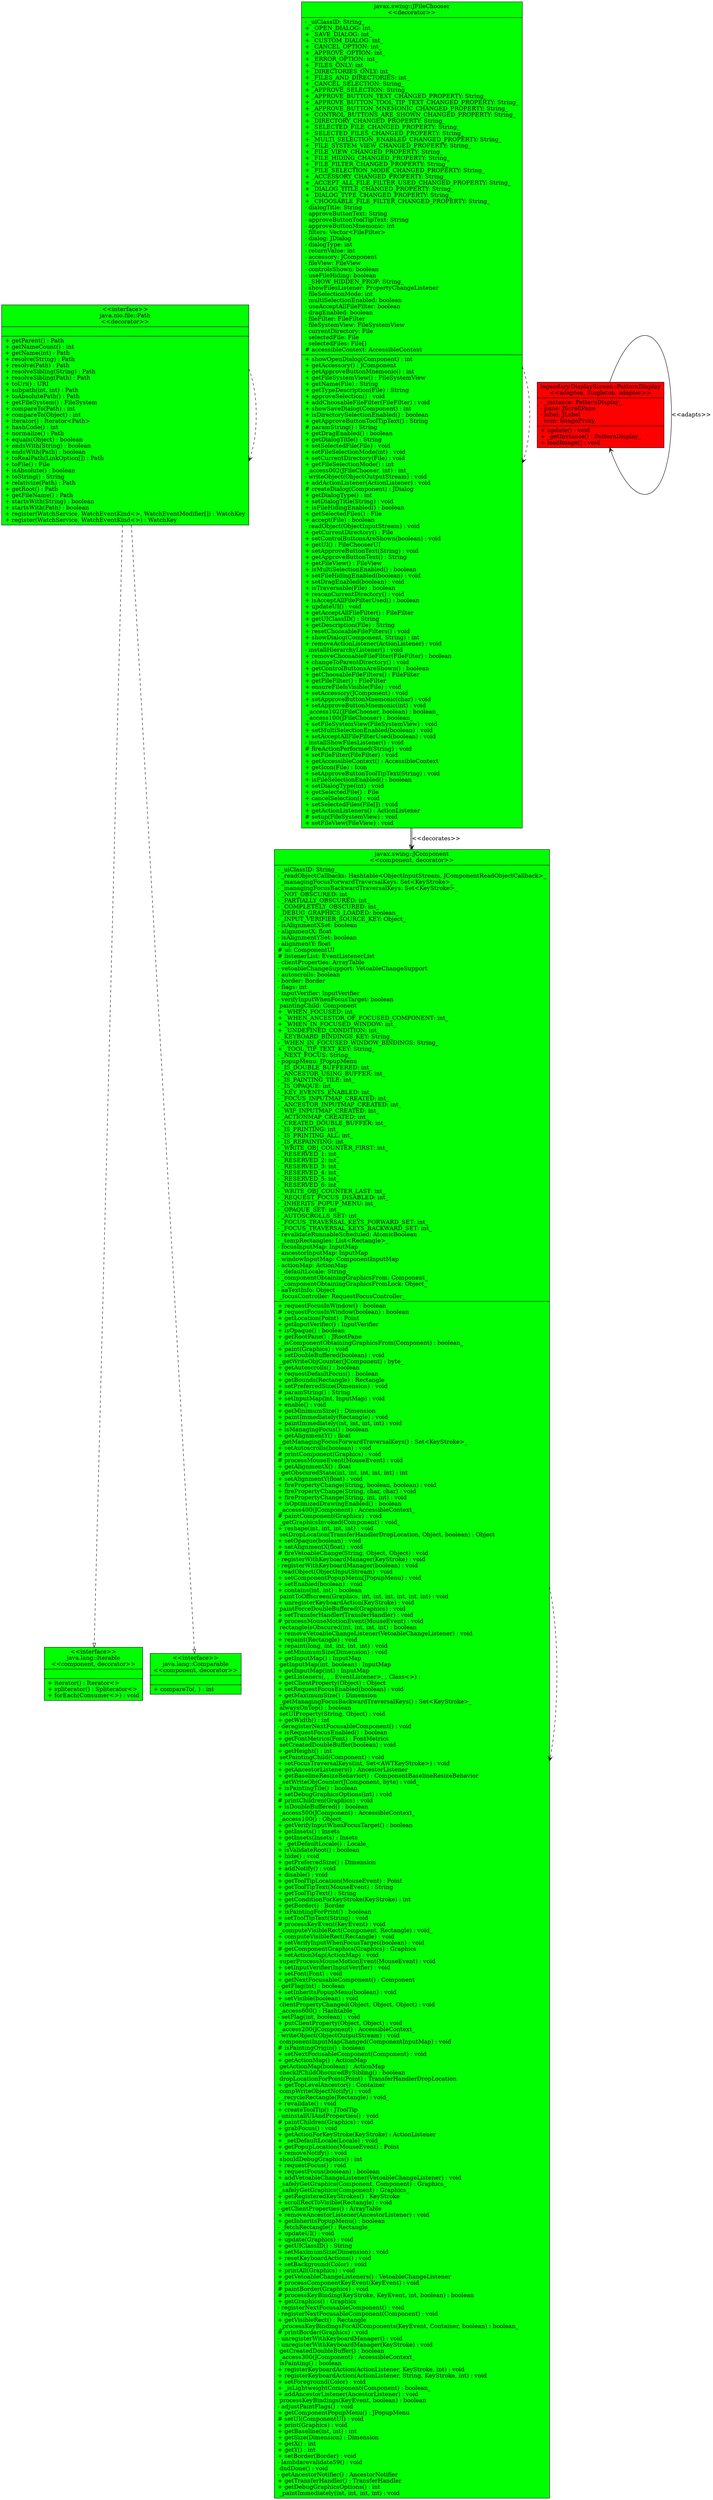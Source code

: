 digraph G{
	node [shape = "record"]
javalangIterable [
	label = "{\<\<interface\>\>\njava.lang::Iterable\n\<\<component, decorator\>\>|
	|
	+ iterator() : Iterator\<\>\l
	+ spliterator() : Spliterator\<\>\l
	+ forEach(Consumer\<\>) : void\l
	}"
	style = "filled"
fillcolor = "green"]
javaxswingJFileChooser [
	label = "{javax.swing::JFileChooser\n\<\<decorator\>\>|
	- _uiClassID: String_\l
	+ _OPEN_DIALOG: int_\l
	+ _SAVE_DIALOG: int_\l
	+ _CUSTOM_DIALOG: int_\l
	+ _CANCEL_OPTION: int_\l
	+ _APPROVE_OPTION: int_\l
	+ _ERROR_OPTION: int_\l
	+ _FILES_ONLY: int_\l
	+ _DIRECTORIES_ONLY: int_\l
	+ _FILES_AND_DIRECTORIES: int_\l
	+ _CANCEL_SELECTION: String_\l
	+ _APPROVE_SELECTION: String_\l
	+ _APPROVE_BUTTON_TEXT_CHANGED_PROPERTY: String_\l
	+ _APPROVE_BUTTON_TOOL_TIP_TEXT_CHANGED_PROPERTY: String_\l
	+ _APPROVE_BUTTON_MNEMONIC_CHANGED_PROPERTY: String_\l
	+ _CONTROL_BUTTONS_ARE_SHOWN_CHANGED_PROPERTY: String_\l
	+ _DIRECTORY_CHANGED_PROPERTY: String_\l
	+ _SELECTED_FILE_CHANGED_PROPERTY: String_\l
	+ _SELECTED_FILES_CHANGED_PROPERTY: String_\l
	+ _MULTI_SELECTION_ENABLED_CHANGED_PROPERTY: String_\l
	+ _FILE_SYSTEM_VIEW_CHANGED_PROPERTY: String_\l
	+ _FILE_VIEW_CHANGED_PROPERTY: String_\l
	+ _FILE_HIDING_CHANGED_PROPERTY: String_\l
	+ _FILE_FILTER_CHANGED_PROPERTY: String_\l
	+ _FILE_SELECTION_MODE_CHANGED_PROPERTY: String_\l
	+ _ACCESSORY_CHANGED_PROPERTY: String_\l
	+ _ACCEPT_ALL_FILE_FILTER_USED_CHANGED_PROPERTY: String_\l
	+ _DIALOG_TITLE_CHANGED_PROPERTY: String_\l
	+ _DIALOG_TYPE_CHANGED_PROPERTY: String_\l
	+ _CHOOSABLE_FILE_FILTER_CHANGED_PROPERTY: String_\l
	- dialogTitle: String\l
	- approveButtonText: String\l
	- approveButtonToolTipText: String\l
	- approveButtonMnemonic: int\l
	- filters: Vector\<FileFilter\>\l
	- dialog: JDialog\l
	- dialogType: int\l
	- returnValue: int\l
	- accessory: JComponent\l
	- fileView: FileView\l
	- controlsShown: boolean\l
	- useFileHiding: boolean\l
	- _SHOW_HIDDEN_PROP: String_\l
	- showFilesListener: PropertyChangeListener\l
	- fileSelectionMode: int\l
	- multiSelectionEnabled: boolean\l
	- useAcceptAllFileFilter: boolean\l
	- dragEnabled: boolean\l
	- fileFilter: FileFilter\l
	- fileSystemView: FileSystemView\l
	- currentDirectory: File\l
	- selectedFile: File\l
	- selectedFiles: File[]\l
	# accessibleContext: AccessibleContext\l
	|
	+ showOpenDialog(Component) : int\l
	+ getAccessory() : JComponent\l
	+ getApproveButtonMnemonic() : int\l
	+ getFileSystemView() : FileSystemView\l
	+ getName(File) : String\l
	+ getTypeDescription(File) : String\l
	+ approveSelection() : void\l
	+ addChoosableFileFilter(FileFilter) : void\l
	+ showSaveDialog(Component) : int\l
	+ isDirectorySelectionEnabled() : boolean\l
	+ getApproveButtonToolTipText() : String\l
	# paramString() : String\l
	+ getDragEnabled() : boolean\l
	+ getDialogTitle() : String\l
	+ setSelectedFile(File) : void\l
	+ setFileSelectionMode(int) : void\l
	+ setCurrentDirectory(File) : void\l
	+ getFileSelectionMode() : int\l
	 _access002(JFileChooser, int) : int_\l
	- writeObject(ObjectOutputStream) : void\l
	+ addActionListener(ActionListener) : void\l
	# createDialog(Component) : JDialog\l
	+ getDialogType() : int\l
	+ setDialogTitle(String) : void\l
	+ isFileHidingEnabled() : boolean\l
	+ getSelectedFiles() : File\l
	+ accept(File) : boolean\l
	- readObject(ObjectInputStream) : void\l
	+ getCurrentDirectory() : File\l
	+ setControlButtonsAreShown(boolean) : void\l
	+ getUI() : FileChooserUI\l
	+ setApproveButtonText(String) : void\l
	+ getApproveButtonText() : String\l
	+ getFileView() : FileView\l
	+ isMultiSelectionEnabled() : boolean\l
	+ setFileHidingEnabled(boolean) : void\l
	+ setDragEnabled(boolean) : void\l
	+ isTraversable(File) : boolean\l
	+ rescanCurrentDirectory() : void\l
	+ isAcceptAllFileFilterUsed() : boolean\l
	+ updateUI() : void\l
	+ getAcceptAllFileFilter() : FileFilter\l
	+ getUIClassID() : String\l
	+ getDescription(File) : String\l
	+ resetChoosableFileFilters() : void\l
	+ showDialog(Component, String) : int\l
	+ removeActionListener(ActionListener) : void\l
	- installHierarchyListener() : void\l
	+ removeChoosableFileFilter(FileFilter) : boolean\l
	+ changeToParentDirectory() : void\l
	+ getControlButtonsAreShown() : boolean\l
	+ getChoosableFileFilters() : FileFilter\l
	+ getFileFilter() : FileFilter\l
	+ ensureFileIsVisible(File) : void\l
	+ setAccessory(JComponent) : void\l
	+ setApproveButtonMnemonic(char) : void\l
	+ setApproveButtonMnemonic(int) : void\l
	 _access102(JFileChooser, boolean) : boolean_\l
	 _access100(JFileChooser) : boolean_\l
	+ setFileSystemView(FileSystemView) : void\l
	+ setMultiSelectionEnabled(boolean) : void\l
	+ setAcceptAllFileFilterUsed(boolean) : void\l
	- installShowFilesListener() : void\l
	# fireActionPerformed(String) : void\l
	+ setFileFilter(FileFilter) : void\l
	+ getAccessibleContext() : AccessibleContext\l
	+ getIcon(File) : Icon\l
	+ setApproveButtonToolTipText(String) : void\l
	+ isFileSelectionEnabled() : boolean\l
	+ setDialogType(int) : void\l
	+ getSelectedFile() : File\l
	+ cancelSelection() : void\l
	+ setSelectedFiles(File[]) : void\l
	+ getActionListeners() : ActionListener\l
	# setup(FileSystemView) : void\l
	+ setFileView(FileView) : void\l
	}"
	style = "filled"
fillcolor = "green"]
javaxswingJComponent [
	label = "{javax.swing::JComponent\n\<\<component, decorator\>\>|
	- _uiClassID: String_\l
	- _readObjectCallbacks: Hashtable\<ObjectInputStream, JComponentReadObjectCallback\>_\l
	- _managingFocusForwardTraversalKeys: Set\<KeyStroke\>_\l
	- _managingFocusBackwardTraversalKeys: Set\<KeyStroke\>_\l
	- _NOT_OBSCURED: int_\l
	- _PARTIALLY_OBSCURED: int_\l
	- _COMPLETELY_OBSCURED: int_\l
	 _DEBUG_GRAPHICS_LOADED: boolean_\l
	- _INPUT_VERIFIER_SOURCE_KEY: Object_\l
	- isAlignmentXSet: boolean\l
	- alignmentX: float\l
	- isAlignmentYSet: boolean\l
	- alignmentY: float\l
	# ui: ComponentUI\l
	# listenerList: EventListenerList\l
	- clientProperties: ArrayTable\l
	- vetoableChangeSupport: VetoableChangeSupport\l
	- autoscrolls: boolean\l
	- border: Border\l
	- flags: int\l
	- inputVerifier: InputVerifier\l
	- verifyInputWhenFocusTarget: boolean\l
	 paintingChild: Component\l
	+ _WHEN_FOCUSED: int_\l
	+ _WHEN_ANCESTOR_OF_FOCUSED_COMPONENT: int_\l
	+ _WHEN_IN_FOCUSED_WINDOW: int_\l
	+ _UNDEFINED_CONDITION: int_\l
	- _KEYBOARD_BINDINGS_KEY: String_\l
	- _WHEN_IN_FOCUSED_WINDOW_BINDINGS: String_\l
	+ _TOOL_TIP_TEXT_KEY: String_\l
	- _NEXT_FOCUS: String_\l
	- popupMenu: JPopupMenu\l
	- _IS_DOUBLE_BUFFERED: int_\l
	- _ANCESTOR_USING_BUFFER: int_\l
	- _IS_PAINTING_TILE: int_\l
	- _IS_OPAQUE: int_\l
	- _KEY_EVENTS_ENABLED: int_\l
	- _FOCUS_INPUTMAP_CREATED: int_\l
	- _ANCESTOR_INPUTMAP_CREATED: int_\l
	- _WIF_INPUTMAP_CREATED: int_\l
	- _ACTIONMAP_CREATED: int_\l
	- _CREATED_DOUBLE_BUFFER: int_\l
	- _IS_PRINTING: int_\l
	- _IS_PRINTING_ALL: int_\l
	- _IS_REPAINTING: int_\l
	- _WRITE_OBJ_COUNTER_FIRST: int_\l
	- _RESERVED_1: int_\l
	- _RESERVED_2: int_\l
	- _RESERVED_3: int_\l
	- _RESERVED_4: int_\l
	- _RESERVED_5: int_\l
	- _RESERVED_6: int_\l
	- _WRITE_OBJ_COUNTER_LAST: int_\l
	- _REQUEST_FOCUS_DISABLED: int_\l
	- _INHERITS_POPUP_MENU: int_\l
	- _OPAQUE_SET: int_\l
	- _AUTOSCROLLS_SET: int_\l
	- _FOCUS_TRAVERSAL_KEYS_FORWARD_SET: int_\l
	- _FOCUS_TRAVERSAL_KEYS_BACKWARD_SET: int_\l
	- revalidateRunnableScheduled: AtomicBoolean\l
	- _tempRectangles: List\<Rectangle\>_\l
	- focusInputMap: InputMap\l
	- ancestorInputMap: InputMap\l
	- windowInputMap: ComponentInputMap\l
	- actionMap: ActionMap\l
	- _defaultLocale: String_\l
	- _componentObtainingGraphicsFrom: Component_\l
	- _componentObtainingGraphicsFromLock: Object_\l
	- aaTextInfo: Object\l
	 _focusController: RequestFocusController_\l
	|
	+ requestFocusInWindow() : boolean\l
	# requestFocusInWindow(boolean) : boolean\l
	+ getLocation(Point) : Point\l
	+ getInputVerifier() : InputVerifier\l
	+ isOpaque() : boolean\l
	+ getRootPane() : JRootPane\l
	- _isComponentObtainingGraphicsFrom(Component) : boolean_\l
	+ paint(Graphics) : void\l
	+ setDoubleBuffered(boolean) : void\l
	 _getWriteObjCounter(JComponent) : byte_\l
	+ getAutoscrolls() : boolean\l
	+ requestDefaultFocus() : boolean\l
	+ getBounds(Rectangle) : Rectangle\l
	+ setPreferredSize(Dimension) : void\l
	# paramString() : String\l
	+ setInputMap(int, InputMap) : void\l
	+ enable() : void\l
	+ getMinimumSize() : Dimension\l
	+ paintImmediately(Rectangle) : void\l
	+ paintImmediately(int, int, int, int) : void\l
	+ isManagingFocus() : boolean\l
	+ getAlignmentY() : float\l
	 _getManagingFocusForwardTraversalKeys() : Set\<KeyStroke\>_\l
	+ setAutoscrolls(boolean) : void\l
	# printComponent(Graphics) : void\l
	# processMouseEvent(MouseEvent) : void\l
	+ getAlignmentX() : float\l
	- getObscuredState(int, int, int, int, int) : int\l
	+ setAlignmentY(float) : void\l
	+ firePropertyChange(String, boolean, boolean) : void\l
	+ firePropertyChange(String, char, char) : void\l
	+ firePropertyChange(String, int, int) : void\l
	+ isOptimizedDrawingEnabled() : boolean\l
	 _access400(JComponent) : AccessibleContext_\l
	# paintComponent(Graphics) : void\l
	 _getGraphicsInvoked(Component) : void_\l
	+ reshape(int, int, int, int) : void\l
	 setDropLocation(TransferHandlerDropLocation, Object, boolean) : Object\l
	+ setOpaque(boolean) : void\l
	+ setAlignmentX(float) : void\l
	# fireVetoableChange(String, Object, Object) : void\l
	- registerWithKeyboardManager(KeyStroke) : void\l
	- registerWithKeyboardManager(boolean) : void\l
	- readObject(ObjectInputStream) : void\l
	+ setComponentPopupMenu(JPopupMenu) : void\l
	+ setEnabled(boolean) : void\l
	+ contains(int, int) : boolean\l
	 paintToOffscreen(Graphics, int, int, int, int, int, int) : void\l
	+ unregisterKeyboardAction(KeyStroke) : void\l
	 paintForceDoubleBuffered(Graphics) : void\l
	+ setTransferHandler(TransferHandler) : void\l
	# processMouseMotionEvent(MouseEvent) : void\l
	 rectangleIsObscured(int, int, int, int) : boolean\l
	+ removeVetoableChangeListener(VetoableChangeListener) : void\l
	+ repaint(Rectangle) : void\l
	+ repaint(long, int, int, int, int) : void\l
	+ setMinimumSize(Dimension) : void\l
	+ getInputMap() : InputMap\l
	 getInputMap(int, boolean) : InputMap\l
	+ getInputMap(int) : InputMap\l
	+ getListeners(, , , EventListener\>, , Class\<\>) : \l
	+ getClientProperty(Object) : Object\l
	+ setRequestFocusEnabled(boolean) : void\l
	+ getMaximumSize() : Dimension\l
	 _getManagingFocusBackwardTraversalKeys() : Set\<KeyStroke\>_\l
	 alwaysOnTop() : boolean\l
	 setUIProperty(String, Object) : void\l
	+ getWidth() : int\l
	- deregisterNextFocusableComponent() : void\l
	+ isRequestFocusEnabled() : boolean\l
	+ getFontMetrics(Font) : FontMetrics\l
	 setCreatedDoubleBuffer(boolean) : void\l
	+ getHeight() : int\l
	 setPaintingChild(Component) : void\l
	+ setFocusTraversalKeys(int, Set\<AWTKeyStroke\>) : void\l
	+ getAncestorListeners() : AncestorListener\l
	+ getBaselineResizeBehavior() : ComponentBaselineResizeBehavior\l
	 _setWriteObjCounter(JComponent, byte) : void_\l
	+ isPaintingTile() : boolean\l
	+ setDebugGraphicsOptions(int) : void\l
	# printChildren(Graphics) : void\l
	+ isDoubleBuffered() : boolean\l
	 _access500(JComponent) : AccessibleContext_\l
	 _access100() : Object_\l
	+ getVerifyInputWhenFocusTarget() : boolean\l
	+ getInsets() : Insets\l
	+ getInsets(Insets) : Insets\l
	+ _getDefaultLocale() : Locale_\l
	+ isValidateRoot() : boolean\l
	+ hide() : void\l
	+ getPreferredSize() : Dimension\l
	+ addNotify() : void\l
	+ disable() : void\l
	+ getToolTipLocation(MouseEvent) : Point\l
	+ getToolTipText(MouseEvent) : String\l
	+ getToolTipText() : String\l
	+ getConditionForKeyStroke(KeyStroke) : int\l
	+ getBorder() : Border\l
	+ isPaintingForPrint() : boolean\l
	+ setToolTipText(String) : void\l
	# processKeyEvent(KeyEvent) : void\l
	 _computeVisibleRect(Component, Rectangle) : void_\l
	+ computeVisibleRect(Rectangle) : void\l
	+ setVerifyInputWhenFocusTarget(boolean) : void\l
	# getComponentGraphics(Graphics) : Graphics\l
	+ setActionMap(ActionMap) : void\l
	 superProcessMouseMotionEvent(MouseEvent) : void\l
	+ setInputVerifier(InputVerifier) : void\l
	+ setFont(Font) : void\l
	+ getNextFocusableComponent() : Component\l
	- getFlag(int) : boolean\l
	+ setInheritsPopupMenu(boolean) : void\l
	+ setVisible(boolean) : void\l
	 clientPropertyChanged(Object, Object, Object) : void\l
	 _access600() : Hashtable_\l
	- setFlag(int, boolean) : void\l
	+ putClientProperty(Object, Object) : void\l
	 _access200(JComponent) : AccessibleContext_\l
	- writeObject(ObjectOutputStream) : void\l
	 componentInputMapChanged(ComponentInputMap) : void\l
	# isPaintingOrigin() : boolean\l
	+ setNextFocusableComponent(Component) : void\l
	+ getActionMap() : ActionMap\l
	 getActionMap(boolean) : ActionMap\l
	 checkIfChildObscuredBySibling() : boolean\l
	 dropLocationForPoint(Point) : TransferHandlerDropLocation\l
	+ getTopLevelAncestor() : Container\l
	 compWriteObjectNotify() : void\l
	- _recycleRectangle(Rectangle) : void_\l
	+ revalidate() : void\l
	+ createToolTip() : JToolTip\l
	- uninstallUIAndProperties() : void\l
	# paintChildren(Graphics) : void\l
	+ grabFocus() : void\l
	+ getActionForKeyStroke(KeyStroke) : ActionListener\l
	+ _setDefaultLocale(Locale) : void_\l
	+ getPopupLocation(MouseEvent) : Point\l
	+ removeNotify() : void\l
	 shouldDebugGraphics() : int\l
	+ requestFocus() : void\l
	+ requestFocus(boolean) : boolean\l
	+ addVetoableChangeListener(VetoableChangeListener) : void\l
	 _safelyGetGraphics(Component, Component) : Graphics_\l
	 _safelyGetGraphics(Component) : Graphics_\l
	+ getRegisteredKeyStrokes() : KeyStroke\l
	+ scrollRectToVisible(Rectangle) : void\l
	- getClientProperties() : ArrayTable\l
	+ removeAncestorListener(AncestorListener) : void\l
	+ getInheritsPopupMenu() : boolean\l
	- _fetchRectangle() : Rectangle_\l
	+ updateUI() : void\l
	+ update(Graphics) : void\l
	+ getUIClassID() : String\l
	+ setMaximumSize(Dimension) : void\l
	+ resetKeyboardActions() : void\l
	+ setBackground(Color) : void\l
	+ printAll(Graphics) : void\l
	+ getVetoableChangeListeners() : VetoableChangeListener\l
	# processComponentKeyEvent(KeyEvent) : void\l
	# paintBorder(Graphics) : void\l
	# processKeyBinding(KeyStroke, KeyEvent, int, boolean) : boolean\l
	+ getGraphics() : Graphics\l
	- registerNextFocusableComponent() : void\l
	- registerNextFocusableComponent(Component) : void\l
	+ getVisibleRect() : Rectangle\l
	 _processKeyBindingsForAllComponents(KeyEvent, Container, boolean) : boolean_\l
	# printBorder(Graphics) : void\l
	- unregisterWithKeyboardManager() : void\l
	- unregisterWithKeyboardManager(KeyStroke) : void\l
	 getCreatedDoubleBuffer() : boolean\l
	 _access300(JComponent) : AccessibleContext_\l
	 isPainting() : boolean\l
	+ registerKeyboardAction(ActionListener, KeyStroke, int) : void\l
	+ registerKeyboardAction(ActionListener, String, KeyStroke, int) : void\l
	+ setForeground(Color) : void\l
	+ _isLightweightComponent(Component) : boolean_\l
	+ addAncestorListener(AncestorListener) : void\l
	 processKeyBindings(KeyEvent, boolean) : boolean\l
	- adjustPaintFlags() : void\l
	+ getComponentPopupMenu() : JPopupMenu\l
	# setUI(ComponentUI) : void\l
	+ print(Graphics) : void\l
	+ getBaseline(int, int) : int\l
	+ getSize(Dimension) : Dimension\l
	+ getX() : int\l
	+ getY() : int\l
	+ setBorder(Border) : void\l
	- lambdarevalidate59() : void\l
	 dndDone() : void\l
	- getAncestorNotifier() : AncestorNotifier\l
	+ getTransferHandler() : TransferHandler\l
	+ getDebugGraphicsOptions() : int\l
	 _paintImmediately(int, int, int, int) : void\l
	}"
	style = "filled"
fillcolor = "green"]
javalangComparable [
	label = "{\<\<interface\>\>\njava.lang::Comparable\n\<\<component, decorator\>\>|
	|
	+ compareTo(, ) : int\l
	}"
	style = "filled"
fillcolor = "green"]
legendaryDisplayScreenPatternDisplay [
	label = "{legendary.DisplayScreen::PatternDisplay\n\<\<adaptee, Singleton, adapter\>\>|
	- _instance: PatternDisplay_\l
	- pane: JScrollPane\l
	- label: JLabel\l
	- icon: ImageProxy\l
	|
	+ update() : void\l
	+ _getInstance() : PatternDisplay_\l
	+ loadImage() : void\l
	}"
	style = "filled"
fillcolor = "red"]
javaniofilePath [
	label = "{\<\<interface\>\>\njava.nio.file::Path\n\<\<decorator\>\>|
	|
	+ getParent() : Path\l
	+ getNameCount() : int\l
	+ getName(int) : Path\l
	+ resolve(String) : Path\l
	+ resolve(Path) : Path\l
	+ resolveSibling(String) : Path\l
	+ resolveSibling(Path) : Path\l
	+ toUri() : URI\l
	+ subpath(int, int) : Path\l
	+ toAbsolutePath() : Path\l
	+ getFileSystem() : FileSystem\l
	+ compareTo(Path) : int\l
	+ compareTo(Object) : int\l
	+ iterator() : Iterator\<Path\>\l
	+ hashCode() : int\l
	+ normalize() : Path\l
	+ equals(Object) : boolean\l
	+ endsWith(String) : boolean\l
	+ endsWith(Path) : boolean\l
	+ toRealPath(LinkOption[]) : Path\l
	+ toFile() : File\l
	+ isAbsolute() : boolean\l
	+ toString() : String\l
	+ relativize(Path) : Path\l
	+ getRoot() : Path\l
	+ getFileName() : Path\l
	+ startsWith(String) : boolean\l
	+ startsWith(Path) : boolean\l
	+ register(WatchService, WatchEventKind\<\>, WatchEventModifier[]) : WatchKey\l
	+ register(WatchService, WatchEventKind\<\>) : WatchKey\l
	}"
	style = "filled"
fillcolor = "green"]
	edge [style = "solid"] [arrowhead = "empty"]
	[label = ""]javaxswingJFileChooser->javaxswingJComponent
	edge [style = "dashed"] [arrowhead = "open"]
	[label = ""]javaxswingJFileChooser->javaxswingJFileChooser
	edge [style = "solid"] [arrowhead = "open"]
	[label = "\<\<decorates\>\>"]javaxswingJFileChooser->javaxswingJComponent
	edge [style = "dashed"] [arrowhead = "open"]
	[label = ""]javaxswingJComponent->javaxswingJComponent
	edge [style = "solid"] [arrowhead = "open"]
	[label = "\<\<adapts\>\>"]legendaryDisplayScreenPatternDisplay->legendaryDisplayScreenPatternDisplay
	edge [style = "dashed"] [arrowhead = "empty"]
	[label = ""]javaniofilePath->javalangComparable
	edge [style = "dashed"] [arrowhead = "empty"]
	[label = ""]javaniofilePath->javalangIterable
	edge [style = "dashed"] [arrowhead = "open"]
	[label = ""]javaniofilePath->javaniofilePath
}